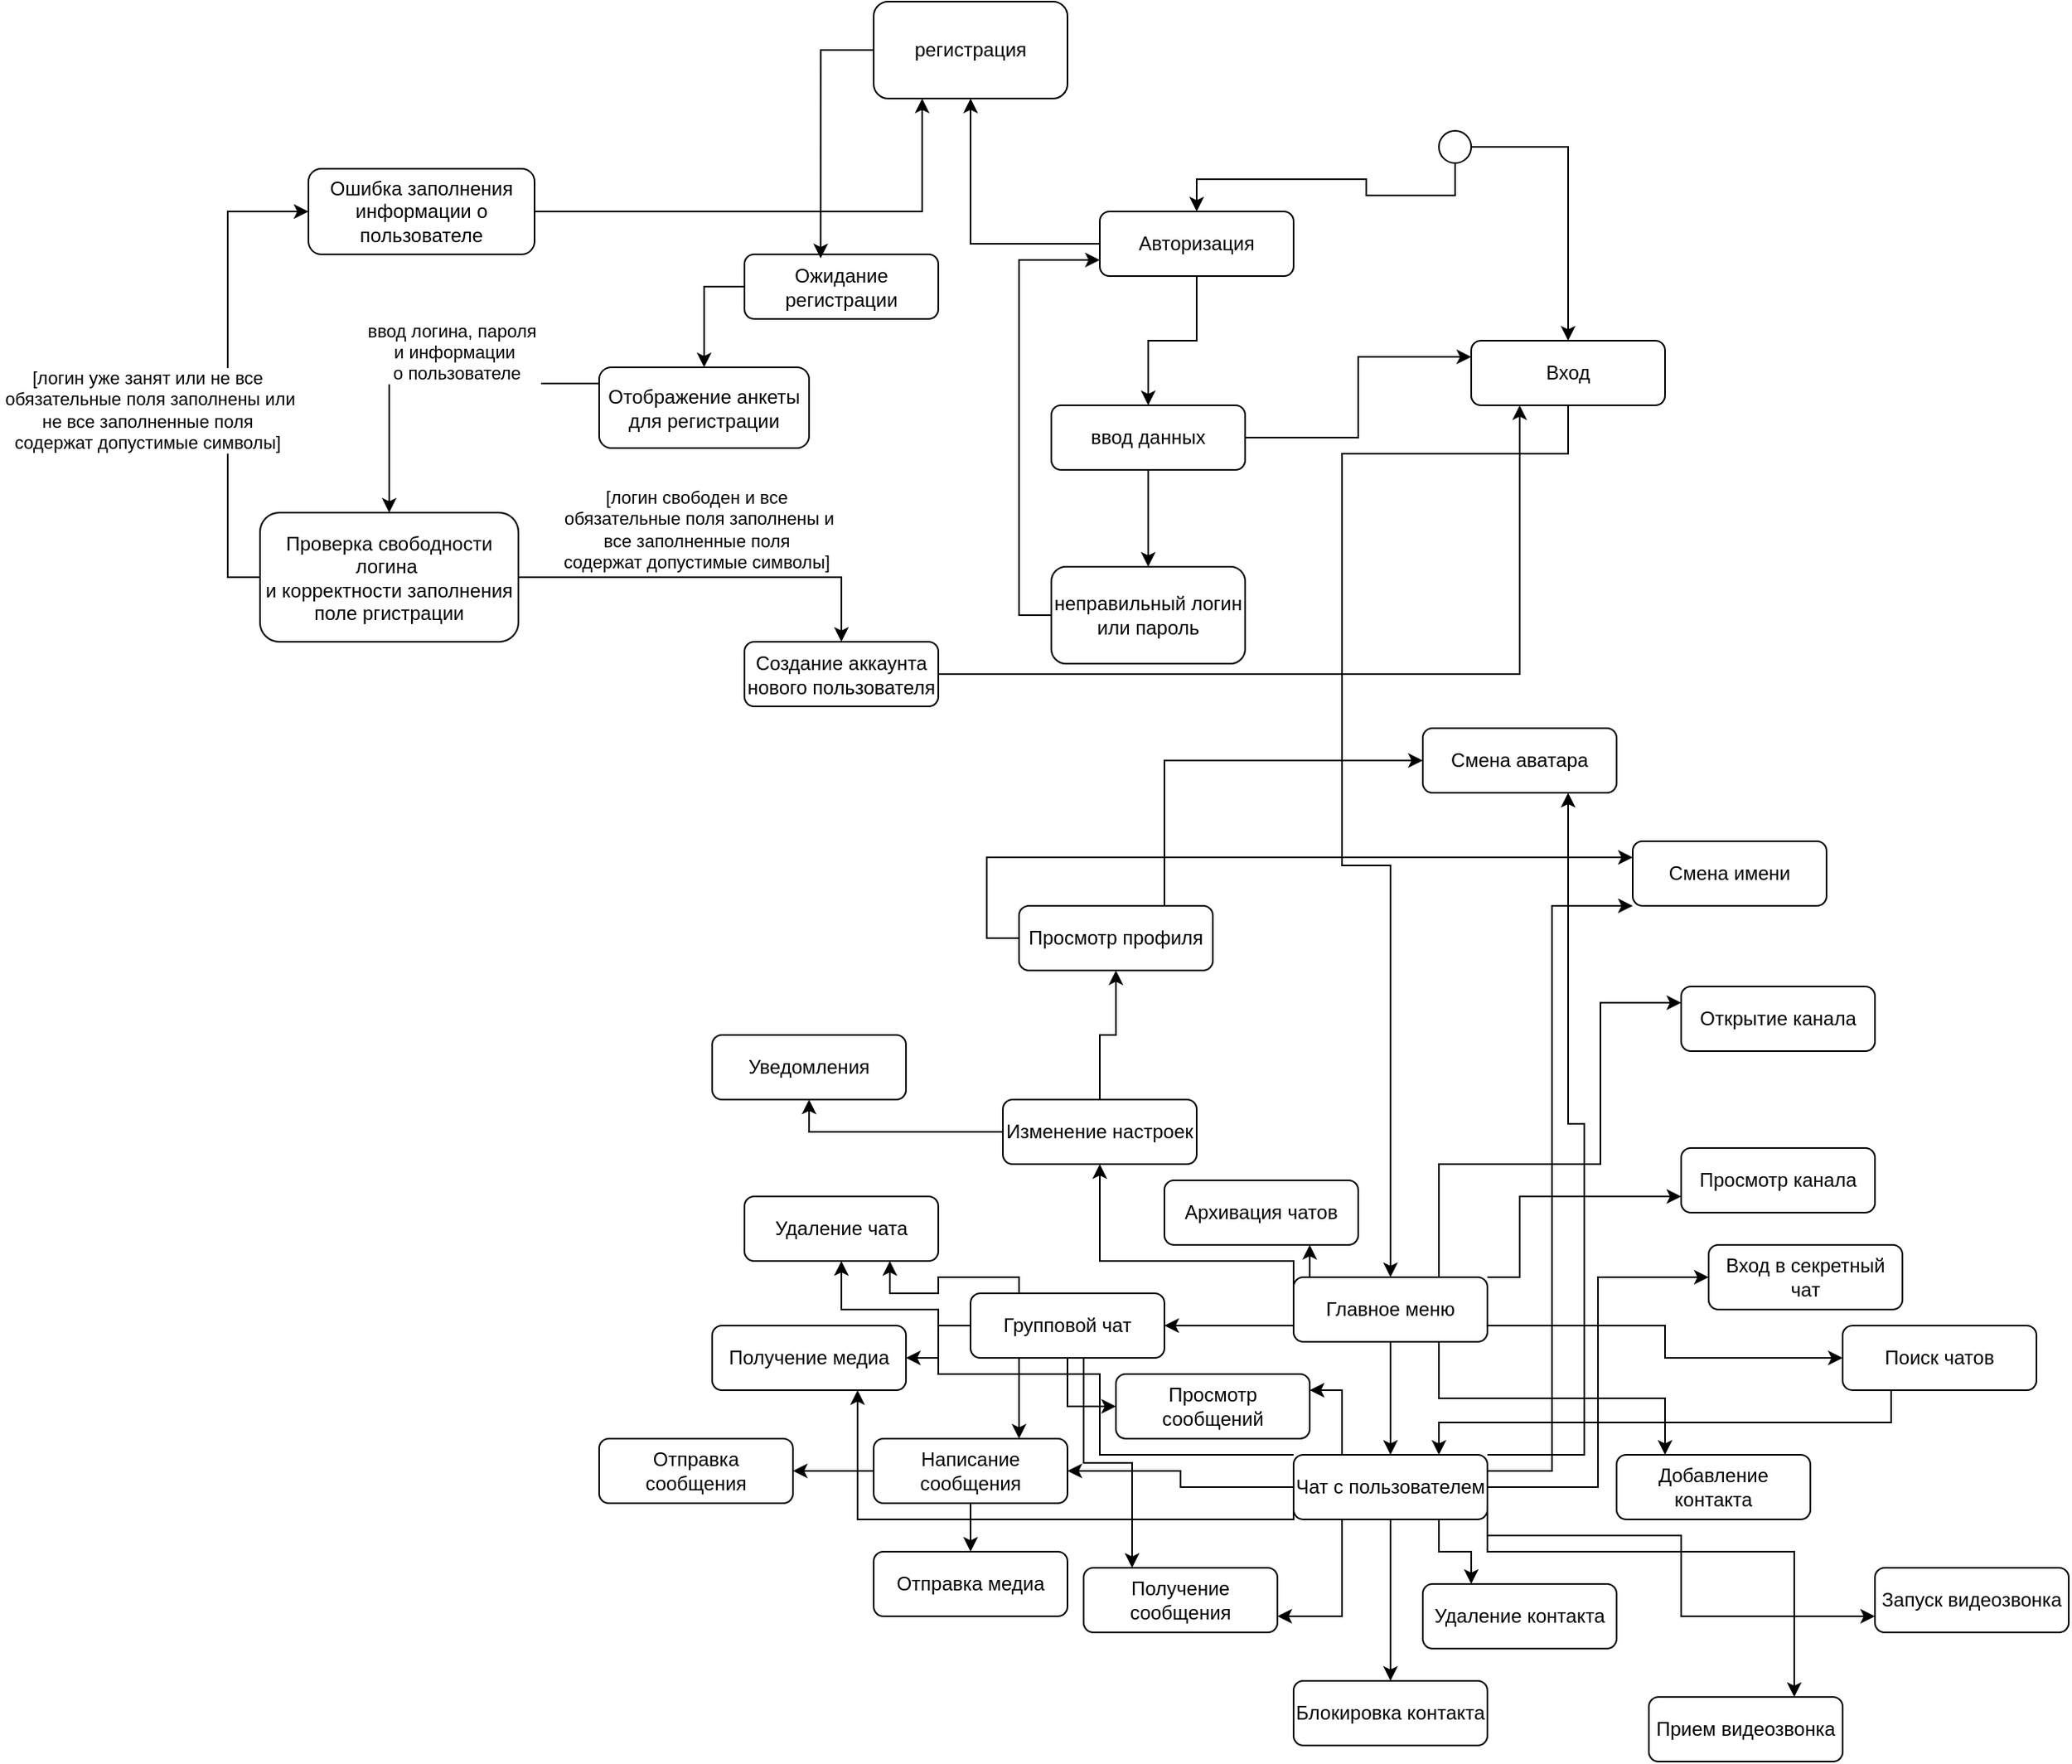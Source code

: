 <mxfile version="25.0.3">
  <diagram name="Страница — 1" id="PA1FpHa7CyeVZv5xUeTb">
    <mxGraphModel dx="2146" dy="1801" grid="1" gridSize="10" guides="1" tooltips="1" connect="1" arrows="1" fold="1" page="1" pageScale="1" pageWidth="827" pageHeight="1169" math="0" shadow="0">
      <root>
        <mxCell id="0" />
        <mxCell id="1" parent="0" />
        <mxCell id="g4gJaCcc2_7ngfMMN9H9-33" style="edgeStyle=orthogonalEdgeStyle;rounded=0;orthogonalLoop=1;jettySize=auto;html=1;exitX=0.5;exitY=1;exitDx=0;exitDy=0;" edge="1" parent="1" source="g4gJaCcc2_7ngfMMN9H9-1" target="g4gJaCcc2_7ngfMMN9H9-8">
          <mxGeometry relative="1" as="geometry" />
        </mxCell>
        <mxCell id="g4gJaCcc2_7ngfMMN9H9-74" style="edgeStyle=orthogonalEdgeStyle;rounded=0;orthogonalLoop=1;jettySize=auto;html=1;exitX=1;exitY=0.5;exitDx=0;exitDy=0;entryX=0.5;entryY=0;entryDx=0;entryDy=0;" edge="1" parent="1" source="g4gJaCcc2_7ngfMMN9H9-1" target="g4gJaCcc2_7ngfMMN9H9-75">
          <mxGeometry relative="1" as="geometry">
            <mxPoint x="610" y="-350" as="targetPoint" />
          </mxGeometry>
        </mxCell>
        <mxCell id="g4gJaCcc2_7ngfMMN9H9-1" value="" style="ellipse;whiteSpace=wrap;html=1;aspect=fixed;" vertex="1" parent="1">
          <mxGeometry x="540" y="-480" width="20" height="20" as="geometry" />
        </mxCell>
        <mxCell id="g4gJaCcc2_7ngfMMN9H9-35" style="edgeStyle=orthogonalEdgeStyle;rounded=0;orthogonalLoop=1;jettySize=auto;html=1;exitX=0.5;exitY=1;exitDx=0;exitDy=0;" edge="1" parent="1" source="g4gJaCcc2_7ngfMMN9H9-2" target="g4gJaCcc2_7ngfMMN9H9-7">
          <mxGeometry relative="1" as="geometry" />
        </mxCell>
        <mxCell id="g4gJaCcc2_7ngfMMN9H9-36" style="edgeStyle=orthogonalEdgeStyle;rounded=0;orthogonalLoop=1;jettySize=auto;html=1;exitX=1;exitY=0.75;exitDx=0;exitDy=0;entryX=0;entryY=0.5;entryDx=0;entryDy=0;" edge="1" parent="1" source="g4gJaCcc2_7ngfMMN9H9-2" target="g4gJaCcc2_7ngfMMN9H9-5">
          <mxGeometry relative="1" as="geometry" />
        </mxCell>
        <mxCell id="g4gJaCcc2_7ngfMMN9H9-37" style="edgeStyle=orthogonalEdgeStyle;rounded=0;orthogonalLoop=1;jettySize=auto;html=1;exitX=0;exitY=0.75;exitDx=0;exitDy=0;" edge="1" parent="1" source="g4gJaCcc2_7ngfMMN9H9-2" target="g4gJaCcc2_7ngfMMN9H9-3">
          <mxGeometry relative="1" as="geometry" />
        </mxCell>
        <mxCell id="g4gJaCcc2_7ngfMMN9H9-38" style="edgeStyle=orthogonalEdgeStyle;rounded=0;orthogonalLoop=1;jettySize=auto;html=1;exitX=0;exitY=0.25;exitDx=0;exitDy=0;entryX=0.5;entryY=1;entryDx=0;entryDy=0;" edge="1" parent="1" source="g4gJaCcc2_7ngfMMN9H9-2" target="g4gJaCcc2_7ngfMMN9H9-16">
          <mxGeometry relative="1" as="geometry">
            <Array as="points">
              <mxPoint x="450" y="220" />
              <mxPoint x="330" y="220" />
            </Array>
          </mxGeometry>
        </mxCell>
        <mxCell id="g4gJaCcc2_7ngfMMN9H9-39" style="edgeStyle=orthogonalEdgeStyle;rounded=0;orthogonalLoop=1;jettySize=auto;html=1;exitX=1;exitY=0;exitDx=0;exitDy=0;entryX=0;entryY=0.75;entryDx=0;entryDy=0;" edge="1" parent="1" source="g4gJaCcc2_7ngfMMN9H9-2" target="g4gJaCcc2_7ngfMMN9H9-27">
          <mxGeometry relative="1" as="geometry">
            <Array as="points">
              <mxPoint x="590" y="230" />
              <mxPoint x="590" y="180" />
            </Array>
          </mxGeometry>
        </mxCell>
        <mxCell id="g4gJaCcc2_7ngfMMN9H9-53" style="edgeStyle=orthogonalEdgeStyle;rounded=0;orthogonalLoop=1;jettySize=auto;html=1;exitX=0.75;exitY=1;exitDx=0;exitDy=0;entryX=0.25;entryY=0;entryDx=0;entryDy=0;" edge="1" parent="1" source="g4gJaCcc2_7ngfMMN9H9-2" target="g4gJaCcc2_7ngfMMN9H9-13">
          <mxGeometry relative="1" as="geometry" />
        </mxCell>
        <mxCell id="g4gJaCcc2_7ngfMMN9H9-58" style="edgeStyle=orthogonalEdgeStyle;rounded=0;orthogonalLoop=1;jettySize=auto;html=1;exitX=0.25;exitY=0;exitDx=0;exitDy=0;entryX=0.75;entryY=1;entryDx=0;entryDy=0;" edge="1" parent="1" source="g4gJaCcc2_7ngfMMN9H9-2" target="g4gJaCcc2_7ngfMMN9H9-18">
          <mxGeometry relative="1" as="geometry" />
        </mxCell>
        <mxCell id="g4gJaCcc2_7ngfMMN9H9-62" style="edgeStyle=orthogonalEdgeStyle;rounded=0;orthogonalLoop=1;jettySize=auto;html=1;exitX=0.75;exitY=0;exitDx=0;exitDy=0;entryX=0;entryY=0.25;entryDx=0;entryDy=0;" edge="1" parent="1" source="g4gJaCcc2_7ngfMMN9H9-2" target="g4gJaCcc2_7ngfMMN9H9-25">
          <mxGeometry relative="1" as="geometry">
            <Array as="points">
              <mxPoint x="540" y="160" />
              <mxPoint x="640" y="160" />
              <mxPoint x="640" y="60" />
            </Array>
          </mxGeometry>
        </mxCell>
        <mxCell id="g4gJaCcc2_7ngfMMN9H9-2" value="Главное меню" style="rounded=1;whiteSpace=wrap;html=1;" vertex="1" parent="1">
          <mxGeometry x="450" y="230" width="120" height="40" as="geometry" />
        </mxCell>
        <mxCell id="g4gJaCcc2_7ngfMMN9H9-42" style="edgeStyle=orthogonalEdgeStyle;rounded=0;orthogonalLoop=1;jettySize=auto;html=1;exitX=0.25;exitY=1;exitDx=0;exitDy=0;entryX=0.75;entryY=0;entryDx=0;entryDy=0;" edge="1" parent="1" source="g4gJaCcc2_7ngfMMN9H9-3" target="g4gJaCcc2_7ngfMMN9H9-6">
          <mxGeometry relative="1" as="geometry" />
        </mxCell>
        <mxCell id="g4gJaCcc2_7ngfMMN9H9-44" style="edgeStyle=orthogonalEdgeStyle;rounded=0;orthogonalLoop=1;jettySize=auto;html=1;exitX=0.5;exitY=1;exitDx=0;exitDy=0;entryX=0;entryY=0.5;entryDx=0;entryDy=0;" edge="1" parent="1" source="g4gJaCcc2_7ngfMMN9H9-3" target="g4gJaCcc2_7ngfMMN9H9-4">
          <mxGeometry relative="1" as="geometry" />
        </mxCell>
        <mxCell id="g4gJaCcc2_7ngfMMN9H9-48" style="edgeStyle=orthogonalEdgeStyle;rounded=0;orthogonalLoop=1;jettySize=auto;html=1;exitX=0.75;exitY=1;exitDx=0;exitDy=0;entryX=0.25;entryY=0;entryDx=0;entryDy=0;" edge="1" parent="1" source="g4gJaCcc2_7ngfMMN9H9-3" target="g4gJaCcc2_7ngfMMN9H9-10">
          <mxGeometry relative="1" as="geometry">
            <Array as="points">
              <mxPoint x="320" y="280" />
              <mxPoint x="320" y="345" />
              <mxPoint x="350" y="345" />
            </Array>
          </mxGeometry>
        </mxCell>
        <mxCell id="g4gJaCcc2_7ngfMMN9H9-50" style="edgeStyle=orthogonalEdgeStyle;rounded=0;orthogonalLoop=1;jettySize=auto;html=1;exitX=0;exitY=0.5;exitDx=0;exitDy=0;entryX=1;entryY=0.5;entryDx=0;entryDy=0;" edge="1" parent="1" source="g4gJaCcc2_7ngfMMN9H9-3" target="g4gJaCcc2_7ngfMMN9H9-12">
          <mxGeometry relative="1" as="geometry" />
        </mxCell>
        <mxCell id="g4gJaCcc2_7ngfMMN9H9-54" style="edgeStyle=orthogonalEdgeStyle;rounded=0;orthogonalLoop=1;jettySize=auto;html=1;exitX=0.25;exitY=0;exitDx=0;exitDy=0;entryX=0.75;entryY=1;entryDx=0;entryDy=0;" edge="1" parent="1" source="g4gJaCcc2_7ngfMMN9H9-3" target="g4gJaCcc2_7ngfMMN9H9-19">
          <mxGeometry relative="1" as="geometry">
            <Array as="points">
              <mxPoint x="280" y="230" />
              <mxPoint x="230" y="230" />
              <mxPoint x="230" y="240" />
              <mxPoint x="200" y="240" />
            </Array>
          </mxGeometry>
        </mxCell>
        <mxCell id="g4gJaCcc2_7ngfMMN9H9-3" value="Групповой чат" style="rounded=1;whiteSpace=wrap;html=1;" vertex="1" parent="1">
          <mxGeometry x="250" y="240" width="120" height="40" as="geometry" />
        </mxCell>
        <mxCell id="g4gJaCcc2_7ngfMMN9H9-4" value="Просмотр сообщений" style="rounded=1;whiteSpace=wrap;html=1;" vertex="1" parent="1">
          <mxGeometry x="340" y="290" width="120" height="40" as="geometry" />
        </mxCell>
        <mxCell id="g4gJaCcc2_7ngfMMN9H9-67" style="edgeStyle=orthogonalEdgeStyle;rounded=0;orthogonalLoop=1;jettySize=auto;html=1;exitX=0.25;exitY=1;exitDx=0;exitDy=0;entryX=0.75;entryY=0;entryDx=0;entryDy=0;" edge="1" parent="1" source="g4gJaCcc2_7ngfMMN9H9-5" target="g4gJaCcc2_7ngfMMN9H9-7">
          <mxGeometry relative="1" as="geometry" />
        </mxCell>
        <mxCell id="g4gJaCcc2_7ngfMMN9H9-5" value="Поиск чатов" style="rounded=1;whiteSpace=wrap;html=1;" vertex="1" parent="1">
          <mxGeometry x="790" y="260" width="120" height="40" as="geometry" />
        </mxCell>
        <mxCell id="g4gJaCcc2_7ngfMMN9H9-46" style="edgeStyle=orthogonalEdgeStyle;rounded=0;orthogonalLoop=1;jettySize=auto;html=1;exitX=0.5;exitY=1;exitDx=0;exitDy=0;entryX=0.5;entryY=0;entryDx=0;entryDy=0;" edge="1" parent="1" source="g4gJaCcc2_7ngfMMN9H9-6" target="g4gJaCcc2_7ngfMMN9H9-11">
          <mxGeometry relative="1" as="geometry" />
        </mxCell>
        <mxCell id="g4gJaCcc2_7ngfMMN9H9-47" style="edgeStyle=orthogonalEdgeStyle;rounded=0;orthogonalLoop=1;jettySize=auto;html=1;exitX=0;exitY=0.5;exitDx=0;exitDy=0;entryX=1;entryY=0.5;entryDx=0;entryDy=0;" edge="1" parent="1" source="g4gJaCcc2_7ngfMMN9H9-6" target="g4gJaCcc2_7ngfMMN9H9-9">
          <mxGeometry relative="1" as="geometry" />
        </mxCell>
        <mxCell id="g4gJaCcc2_7ngfMMN9H9-6" value="Написание сообщения" style="rounded=1;whiteSpace=wrap;html=1;" vertex="1" parent="1">
          <mxGeometry x="190" y="330" width="120" height="40" as="geometry" />
        </mxCell>
        <mxCell id="g4gJaCcc2_7ngfMMN9H9-43" style="edgeStyle=orthogonalEdgeStyle;rounded=0;orthogonalLoop=1;jettySize=auto;html=1;exitX=0;exitY=0.5;exitDx=0;exitDy=0;entryX=1;entryY=0.5;entryDx=0;entryDy=0;" edge="1" parent="1" source="g4gJaCcc2_7ngfMMN9H9-7" target="g4gJaCcc2_7ngfMMN9H9-6">
          <mxGeometry relative="1" as="geometry" />
        </mxCell>
        <mxCell id="g4gJaCcc2_7ngfMMN9H9-45" style="edgeStyle=orthogonalEdgeStyle;rounded=0;orthogonalLoop=1;jettySize=auto;html=1;exitX=0.25;exitY=0;exitDx=0;exitDy=0;entryX=1;entryY=0.25;entryDx=0;entryDy=0;" edge="1" parent="1" source="g4gJaCcc2_7ngfMMN9H9-7" target="g4gJaCcc2_7ngfMMN9H9-4">
          <mxGeometry relative="1" as="geometry" />
        </mxCell>
        <mxCell id="g4gJaCcc2_7ngfMMN9H9-49" style="edgeStyle=orthogonalEdgeStyle;rounded=0;orthogonalLoop=1;jettySize=auto;html=1;exitX=0.25;exitY=1;exitDx=0;exitDy=0;entryX=1;entryY=0.75;entryDx=0;entryDy=0;" edge="1" parent="1" source="g4gJaCcc2_7ngfMMN9H9-7" target="g4gJaCcc2_7ngfMMN9H9-10">
          <mxGeometry relative="1" as="geometry" />
        </mxCell>
        <mxCell id="g4gJaCcc2_7ngfMMN9H9-51" style="edgeStyle=orthogonalEdgeStyle;rounded=0;orthogonalLoop=1;jettySize=auto;html=1;exitX=0;exitY=0.75;exitDx=0;exitDy=0;entryX=0.75;entryY=1;entryDx=0;entryDy=0;" edge="1" parent="1" source="g4gJaCcc2_7ngfMMN9H9-7" target="g4gJaCcc2_7ngfMMN9H9-12">
          <mxGeometry relative="1" as="geometry">
            <Array as="points">
              <mxPoint x="450" y="380" />
              <mxPoint x="180" y="380" />
            </Array>
          </mxGeometry>
        </mxCell>
        <mxCell id="g4gJaCcc2_7ngfMMN9H9-52" style="edgeStyle=orthogonalEdgeStyle;rounded=0;orthogonalLoop=1;jettySize=auto;html=1;exitX=0.75;exitY=1;exitDx=0;exitDy=0;entryX=0.25;entryY=0;entryDx=0;entryDy=0;" edge="1" parent="1" source="g4gJaCcc2_7ngfMMN9H9-7" target="g4gJaCcc2_7ngfMMN9H9-14">
          <mxGeometry relative="1" as="geometry" />
        </mxCell>
        <mxCell id="g4gJaCcc2_7ngfMMN9H9-55" style="edgeStyle=orthogonalEdgeStyle;rounded=0;orthogonalLoop=1;jettySize=auto;html=1;exitX=0;exitY=0;exitDx=0;exitDy=0;entryX=0.5;entryY=1;entryDx=0;entryDy=0;" edge="1" parent="1" source="g4gJaCcc2_7ngfMMN9H9-7" target="g4gJaCcc2_7ngfMMN9H9-19">
          <mxGeometry relative="1" as="geometry">
            <Array as="points">
              <mxPoint x="330" y="340" />
              <mxPoint x="330" y="290" />
              <mxPoint x="230" y="290" />
              <mxPoint x="230" y="250" />
              <mxPoint x="170" y="250" />
            </Array>
          </mxGeometry>
        </mxCell>
        <mxCell id="g4gJaCcc2_7ngfMMN9H9-59" style="edgeStyle=orthogonalEdgeStyle;rounded=0;orthogonalLoop=1;jettySize=auto;html=1;exitX=0.5;exitY=1;exitDx=0;exitDy=0;entryX=0.5;entryY=0;entryDx=0;entryDy=0;" edge="1" parent="1" source="g4gJaCcc2_7ngfMMN9H9-7" target="g4gJaCcc2_7ngfMMN9H9-24">
          <mxGeometry relative="1" as="geometry" />
        </mxCell>
        <mxCell id="g4gJaCcc2_7ngfMMN9H9-61" style="edgeStyle=orthogonalEdgeStyle;rounded=0;orthogonalLoop=1;jettySize=auto;html=1;exitX=1;exitY=0.25;exitDx=0;exitDy=0;entryX=0;entryY=1;entryDx=0;entryDy=0;" edge="1" parent="1" source="g4gJaCcc2_7ngfMMN9H9-7" target="g4gJaCcc2_7ngfMMN9H9-23">
          <mxGeometry relative="1" as="geometry">
            <Array as="points">
              <mxPoint x="610" y="350" />
              <mxPoint x="610" />
            </Array>
          </mxGeometry>
        </mxCell>
        <mxCell id="g4gJaCcc2_7ngfMMN9H9-64" style="edgeStyle=orthogonalEdgeStyle;rounded=0;orthogonalLoop=1;jettySize=auto;html=1;exitX=1;exitY=0;exitDx=0;exitDy=0;entryX=0.75;entryY=1;entryDx=0;entryDy=0;" edge="1" parent="1" source="g4gJaCcc2_7ngfMMN9H9-7" target="g4gJaCcc2_7ngfMMN9H9-22">
          <mxGeometry relative="1" as="geometry">
            <Array as="points">
              <mxPoint x="630" y="340" />
              <mxPoint x="630" y="135" />
              <mxPoint x="620" y="135" />
            </Array>
          </mxGeometry>
        </mxCell>
        <mxCell id="g4gJaCcc2_7ngfMMN9H9-65" style="edgeStyle=orthogonalEdgeStyle;rounded=0;orthogonalLoop=1;jettySize=auto;html=1;exitX=1;exitY=1;exitDx=0;exitDy=0;entryX=0.75;entryY=0;entryDx=0;entryDy=0;" edge="1" parent="1" source="g4gJaCcc2_7ngfMMN9H9-7" target="g4gJaCcc2_7ngfMMN9H9-29">
          <mxGeometry relative="1" as="geometry">
            <Array as="points">
              <mxPoint x="570" y="400" />
              <mxPoint x="760" y="400" />
            </Array>
          </mxGeometry>
        </mxCell>
        <mxCell id="g4gJaCcc2_7ngfMMN9H9-66" style="edgeStyle=orthogonalEdgeStyle;rounded=0;orthogonalLoop=1;jettySize=auto;html=1;exitX=1;exitY=0.75;exitDx=0;exitDy=0;entryX=0;entryY=0.75;entryDx=0;entryDy=0;" edge="1" parent="1" source="g4gJaCcc2_7ngfMMN9H9-7" target="g4gJaCcc2_7ngfMMN9H9-28">
          <mxGeometry relative="1" as="geometry">
            <Array as="points">
              <mxPoint x="570" y="390" />
              <mxPoint x="690" y="390" />
              <mxPoint x="690" y="440" />
            </Array>
          </mxGeometry>
        </mxCell>
        <mxCell id="g4gJaCcc2_7ngfMMN9H9-68" style="edgeStyle=orthogonalEdgeStyle;rounded=0;orthogonalLoop=1;jettySize=auto;html=1;exitX=1;exitY=0.5;exitDx=0;exitDy=0;entryX=0;entryY=0.5;entryDx=0;entryDy=0;" edge="1" parent="1" source="g4gJaCcc2_7ngfMMN9H9-7" target="g4gJaCcc2_7ngfMMN9H9-30">
          <mxGeometry relative="1" as="geometry" />
        </mxCell>
        <mxCell id="g4gJaCcc2_7ngfMMN9H9-7" value="Чат с пользователем" style="rounded=1;whiteSpace=wrap;html=1;" vertex="1" parent="1">
          <mxGeometry x="450" y="340" width="120" height="40" as="geometry" />
        </mxCell>
        <mxCell id="g4gJaCcc2_7ngfMMN9H9-72" style="edgeStyle=orthogonalEdgeStyle;rounded=0;orthogonalLoop=1;jettySize=auto;html=1;exitX=0.5;exitY=1;exitDx=0;exitDy=0;entryX=0.5;entryY=0;entryDx=0;entryDy=0;" edge="1" parent="1" source="g4gJaCcc2_7ngfMMN9H9-8" target="g4gJaCcc2_7ngfMMN9H9-73">
          <mxGeometry relative="1" as="geometry">
            <mxPoint x="390" y="-320" as="targetPoint" />
          </mxGeometry>
        </mxCell>
        <mxCell id="g4gJaCcc2_7ngfMMN9H9-91" style="edgeStyle=orthogonalEdgeStyle;rounded=0;orthogonalLoop=1;jettySize=auto;html=1;exitX=0;exitY=0.5;exitDx=0;exitDy=0;entryX=0.5;entryY=1;entryDx=0;entryDy=0;" edge="1" parent="1" source="g4gJaCcc2_7ngfMMN9H9-8" target="g4gJaCcc2_7ngfMMN9H9-93">
          <mxGeometry relative="1" as="geometry">
            <mxPoint x="240" y="-450" as="targetPoint" />
          </mxGeometry>
        </mxCell>
        <mxCell id="g4gJaCcc2_7ngfMMN9H9-8" value="Авторизация" style="rounded=1;whiteSpace=wrap;html=1;" vertex="1" parent="1">
          <mxGeometry x="330" y="-430" width="120" height="40" as="geometry" />
        </mxCell>
        <mxCell id="g4gJaCcc2_7ngfMMN9H9-9" value="Отправка сообщения" style="rounded=1;whiteSpace=wrap;html=1;" vertex="1" parent="1">
          <mxGeometry x="20" y="330" width="120" height="40" as="geometry" />
        </mxCell>
        <mxCell id="g4gJaCcc2_7ngfMMN9H9-10" value="Получение сообщения" style="rounded=1;whiteSpace=wrap;html=1;" vertex="1" parent="1">
          <mxGeometry x="320" y="410" width="120" height="40" as="geometry" />
        </mxCell>
        <mxCell id="g4gJaCcc2_7ngfMMN9H9-11" value="Отправка медиа" style="rounded=1;whiteSpace=wrap;html=1;" vertex="1" parent="1">
          <mxGeometry x="190" y="400" width="120" height="40" as="geometry" />
        </mxCell>
        <mxCell id="g4gJaCcc2_7ngfMMN9H9-12" value="Получение медиа" style="rounded=1;whiteSpace=wrap;html=1;" vertex="1" parent="1">
          <mxGeometry x="90" y="260" width="120" height="40" as="geometry" />
        </mxCell>
        <mxCell id="g4gJaCcc2_7ngfMMN9H9-13" value="Добавление контакта" style="rounded=1;whiteSpace=wrap;html=1;" vertex="1" parent="1">
          <mxGeometry x="650" y="340" width="120" height="40" as="geometry" />
        </mxCell>
        <mxCell id="g4gJaCcc2_7ngfMMN9H9-14" value="Удаление контакта" style="rounded=1;whiteSpace=wrap;html=1;" vertex="1" parent="1">
          <mxGeometry x="530" y="420" width="120" height="40" as="geometry" />
        </mxCell>
        <mxCell id="g4gJaCcc2_7ngfMMN9H9-56" style="edgeStyle=orthogonalEdgeStyle;rounded=0;orthogonalLoop=1;jettySize=auto;html=1;exitX=0;exitY=0.5;exitDx=0;exitDy=0;entryX=0.5;entryY=1;entryDx=0;entryDy=0;" edge="1" parent="1" source="g4gJaCcc2_7ngfMMN9H9-16" target="g4gJaCcc2_7ngfMMN9H9-17">
          <mxGeometry relative="1" as="geometry" />
        </mxCell>
        <mxCell id="g4gJaCcc2_7ngfMMN9H9-57" style="edgeStyle=orthogonalEdgeStyle;rounded=0;orthogonalLoop=1;jettySize=auto;html=1;exitX=0.5;exitY=0;exitDx=0;exitDy=0;entryX=0.5;entryY=1;entryDx=0;entryDy=0;" edge="1" parent="1" source="g4gJaCcc2_7ngfMMN9H9-16" target="g4gJaCcc2_7ngfMMN9H9-20">
          <mxGeometry relative="1" as="geometry" />
        </mxCell>
        <mxCell id="g4gJaCcc2_7ngfMMN9H9-16" value="Изменение настроек" style="rounded=1;whiteSpace=wrap;html=1;" vertex="1" parent="1">
          <mxGeometry x="270" y="120" width="120" height="40" as="geometry" />
        </mxCell>
        <mxCell id="g4gJaCcc2_7ngfMMN9H9-17" value="Уведомления" style="rounded=1;whiteSpace=wrap;html=1;" vertex="1" parent="1">
          <mxGeometry x="90" y="80" width="120" height="40" as="geometry" />
        </mxCell>
        <mxCell id="g4gJaCcc2_7ngfMMN9H9-18" value="Архивация чатов" style="rounded=1;whiteSpace=wrap;html=1;" vertex="1" parent="1">
          <mxGeometry x="370" y="170" width="120" height="40" as="geometry" />
        </mxCell>
        <mxCell id="g4gJaCcc2_7ngfMMN9H9-19" value="Удаление чата" style="rounded=1;whiteSpace=wrap;html=1;" vertex="1" parent="1">
          <mxGeometry x="110" y="180" width="120" height="40" as="geometry" />
        </mxCell>
        <mxCell id="g4gJaCcc2_7ngfMMN9H9-60" style="edgeStyle=orthogonalEdgeStyle;rounded=0;orthogonalLoop=1;jettySize=auto;html=1;exitX=0;exitY=0.5;exitDx=0;exitDy=0;entryX=0;entryY=0.25;entryDx=0;entryDy=0;" edge="1" parent="1" source="g4gJaCcc2_7ngfMMN9H9-20" target="g4gJaCcc2_7ngfMMN9H9-23">
          <mxGeometry relative="1" as="geometry" />
        </mxCell>
        <mxCell id="g4gJaCcc2_7ngfMMN9H9-63" style="edgeStyle=orthogonalEdgeStyle;rounded=0;orthogonalLoop=1;jettySize=auto;html=1;exitX=0.75;exitY=0;exitDx=0;exitDy=0;entryX=0;entryY=0.5;entryDx=0;entryDy=0;" edge="1" parent="1" source="g4gJaCcc2_7ngfMMN9H9-20" target="g4gJaCcc2_7ngfMMN9H9-22">
          <mxGeometry relative="1" as="geometry" />
        </mxCell>
        <mxCell id="g4gJaCcc2_7ngfMMN9H9-20" value="Просмотр профиля" style="rounded=1;whiteSpace=wrap;html=1;" vertex="1" parent="1">
          <mxGeometry x="280" width="120" height="40" as="geometry" />
        </mxCell>
        <mxCell id="g4gJaCcc2_7ngfMMN9H9-22" value="Смена аватара" style="rounded=1;whiteSpace=wrap;html=1;" vertex="1" parent="1">
          <mxGeometry x="530" y="-110" width="120" height="40" as="geometry" />
        </mxCell>
        <mxCell id="g4gJaCcc2_7ngfMMN9H9-23" value="Смена имени" style="rounded=1;whiteSpace=wrap;html=1;" vertex="1" parent="1">
          <mxGeometry x="660" y="-40" width="120" height="40" as="geometry" />
        </mxCell>
        <mxCell id="g4gJaCcc2_7ngfMMN9H9-24" value="Блокировка контакта" style="rounded=1;whiteSpace=wrap;html=1;" vertex="1" parent="1">
          <mxGeometry x="450" y="480" width="120" height="40" as="geometry" />
        </mxCell>
        <mxCell id="g4gJaCcc2_7ngfMMN9H9-25" value="Открытие канала" style="rounded=1;whiteSpace=wrap;html=1;" vertex="1" parent="1">
          <mxGeometry x="690" y="50" width="120" height="40" as="geometry" />
        </mxCell>
        <mxCell id="g4gJaCcc2_7ngfMMN9H9-27" value="Просмотр канала" style="rounded=1;whiteSpace=wrap;html=1;" vertex="1" parent="1">
          <mxGeometry x="690" y="150" width="120" height="40" as="geometry" />
        </mxCell>
        <mxCell id="g4gJaCcc2_7ngfMMN9H9-28" value="Запуск видеозвонка" style="rounded=1;whiteSpace=wrap;html=1;" vertex="1" parent="1">
          <mxGeometry x="810" y="410" width="120" height="40" as="geometry" />
        </mxCell>
        <mxCell id="g4gJaCcc2_7ngfMMN9H9-29" value="Прием видеозвонка" style="rounded=1;whiteSpace=wrap;html=1;" vertex="1" parent="1">
          <mxGeometry x="670" y="490" width="120" height="40" as="geometry" />
        </mxCell>
        <mxCell id="g4gJaCcc2_7ngfMMN9H9-30" value="Вход в секретный чат" style="rounded=1;whiteSpace=wrap;html=1;" vertex="1" parent="1">
          <mxGeometry x="707" y="210" width="120" height="40" as="geometry" />
        </mxCell>
        <mxCell id="g4gJaCcc2_7ngfMMN9H9-78" value="" style="edgeStyle=orthogonalEdgeStyle;rounded=0;orthogonalLoop=1;jettySize=auto;html=1;entryX=0.5;entryY=0;entryDx=0;entryDy=0;" edge="1" parent="1" source="g4gJaCcc2_7ngfMMN9H9-73" target="g4gJaCcc2_7ngfMMN9H9-100">
          <mxGeometry relative="1" as="geometry">
            <mxPoint x="360" y="-200" as="targetPoint" />
          </mxGeometry>
        </mxCell>
        <mxCell id="g4gJaCcc2_7ngfMMN9H9-98" style="edgeStyle=orthogonalEdgeStyle;rounded=0;orthogonalLoop=1;jettySize=auto;html=1;exitX=1;exitY=0.5;exitDx=0;exitDy=0;entryX=0;entryY=0.25;entryDx=0;entryDy=0;" edge="1" parent="1" source="g4gJaCcc2_7ngfMMN9H9-73" target="g4gJaCcc2_7ngfMMN9H9-75">
          <mxGeometry relative="1" as="geometry" />
        </mxCell>
        <mxCell id="g4gJaCcc2_7ngfMMN9H9-73" value="ввод данных" style="rounded=1;whiteSpace=wrap;html=1;" vertex="1" parent="1">
          <mxGeometry x="300" y="-310" width="120" height="40" as="geometry" />
        </mxCell>
        <mxCell id="g4gJaCcc2_7ngfMMN9H9-76" style="edgeStyle=orthogonalEdgeStyle;rounded=0;orthogonalLoop=1;jettySize=auto;html=1;exitX=0.5;exitY=1;exitDx=0;exitDy=0;entryX=0.5;entryY=0;entryDx=0;entryDy=0;" edge="1" parent="1" source="g4gJaCcc2_7ngfMMN9H9-75" target="g4gJaCcc2_7ngfMMN9H9-2">
          <mxGeometry relative="1" as="geometry">
            <Array as="points">
              <mxPoint x="480" y="-280" />
              <mxPoint x="480" y="-25" />
              <mxPoint x="510" y="-25" />
            </Array>
          </mxGeometry>
        </mxCell>
        <mxCell id="g4gJaCcc2_7ngfMMN9H9-75" value="Вход" style="rounded=1;whiteSpace=wrap;html=1;" vertex="1" parent="1">
          <mxGeometry x="560" y="-350" width="120" height="40" as="geometry" />
        </mxCell>
        <mxCell id="g4gJaCcc2_7ngfMMN9H9-79" style="edgeStyle=orthogonalEdgeStyle;rounded=0;orthogonalLoop=1;jettySize=auto;html=1;entryX=0.5;entryY=0;entryDx=0;entryDy=0;exitX=0;exitY=0.5;exitDx=0;exitDy=0;" edge="1" parent="1" source="g4gJaCcc2_7ngfMMN9H9-88" target="g4gJaCcc2_7ngfMMN9H9-86">
          <mxGeometry relative="1" as="geometry">
            <Array as="points">
              <mxPoint x="20" y="-323.5" />
              <mxPoint x="-110" y="-323.5" />
            </Array>
          </mxGeometry>
        </mxCell>
        <mxCell id="g4gJaCcc2_7ngfMMN9H9-80" value="ввод логина, пароля&amp;nbsp;&lt;div&gt;и информации&lt;/div&gt;&lt;div&gt;&amp;nbsp;о пользователе&lt;/div&gt;" style="edgeLabel;html=1;align=center;verticalAlign=middle;resizable=0;points=[];" vertex="1" connectable="0" parent="g4gJaCcc2_7ngfMMN9H9-79">
          <mxGeometry x="-0.113" y="4" relative="1" as="geometry">
            <mxPoint x="-5" y="-24" as="offset" />
          </mxGeometry>
        </mxCell>
        <mxCell id="g4gJaCcc2_7ngfMMN9H9-95" style="edgeStyle=orthogonalEdgeStyle;rounded=0;orthogonalLoop=1;jettySize=auto;html=1;exitX=0;exitY=0.5;exitDx=0;exitDy=0;entryX=0.5;entryY=0;entryDx=0;entryDy=0;" edge="1" parent="1" source="g4gJaCcc2_7ngfMMN9H9-81" target="g4gJaCcc2_7ngfMMN9H9-88">
          <mxGeometry relative="1" as="geometry" />
        </mxCell>
        <mxCell id="g4gJaCcc2_7ngfMMN9H9-81" value="Ожидание регистрации" style="rounded=1;whiteSpace=wrap;html=1;" vertex="1" parent="1">
          <mxGeometry x="110" y="-403.5" width="120" height="40" as="geometry" />
        </mxCell>
        <mxCell id="g4gJaCcc2_7ngfMMN9H9-82" style="edgeStyle=orthogonalEdgeStyle;rounded=0;orthogonalLoop=1;jettySize=auto;html=1;entryX=0.5;entryY=0;entryDx=0;entryDy=0;" edge="1" parent="1" source="g4gJaCcc2_7ngfMMN9H9-86" target="g4gJaCcc2_7ngfMMN9H9-87">
          <mxGeometry relative="1" as="geometry" />
        </mxCell>
        <mxCell id="g4gJaCcc2_7ngfMMN9H9-83" value="&lt;span style=&quot;color: rgba(0, 0, 0, 0); font-family: monospace; font-size: 0px; text-align: start; background-color: rgb(251, 251, 251);&quot;&gt;%3CmxGraphModel%3E%3Croot%3E%3CmxCell%20id%3D%220%22%2F%3E%3CmxCell%20id%3D%221%22%20parent%3D%220%22%2F%3E%3CmxCell%20id%3D%222%22%20value%3D%22%5B%D0%BB%D0%BE%D0%B3%D0%B8%D0%BD%20%D1%83%D0%B6%D0%B5%20%D0%B7%D0%B0%D0%BD%D1%8F%D1%82%20%D0%B8%D0%BB%D0%B8%20%D0%BD%D0%B5%20%D0%B2%D1%81%D0%B5%26lt%3Bdiv%26gt%3B%26amp%3Bnbsp%3B%D0%BE%D0%B1%D1%8F%D0%B7%D0%B0%D1%82%D0%B5%D0%BB%D1%8C%D0%BD%D1%8B%D0%B5%20%D0%BF%D0%BE%D0%BB%D1%8F%20%D0%B7%D0%B0%D0%BF%D0%BE%D0%BB%D0%BD%D0%B5%D0%BD%D1%8B%20%D0%B8%D0%BB%D0%B8%26lt%3B%2Fdiv%26gt%3B%26lt%3Bdiv%26gt%3B%26amp%3Bnbsp%3B%D0%BD%D0%B5%20%D0%B2%D1%81%D0%B5%20%D0%B7%D0%B0%D0%BF%D0%BE%D0%BB%D0%BD%D0%B5%D0%BD%D0%BD%D1%8B%D0%B5%20%D0%BF%D0%BE%D0%BB%D1%8F%26amp%3Bnbsp%3B%26lt%3B%2Fdiv%26gt%3B%26lt%3Bdiv%26gt%3B%D1%81%D0%BE%D0%B4%D0%B5%D1%80%D0%B6%D0%B0%D1%82%20%D0%B4%D0%BE%D0%BF%D1%83%D1%81%D1%82%D0%B8%D0%BC%D1%8B%D0%B5%20%D1%81%D0%B8%D0%BC%D0%B2%D0%BE%D0%BB%D1%8B%5D%26lt%3B%2Fdiv%26gt%3B%22%20style%3D%22edgeLabel%3Bhtml%3D1%3Balign%3Dcenter%3BverticalAlign%3Dmiddle%3Bresizable%3D0%3Bpoints%3D%5B%5D%3B%22%20vertex%3D%221%22%20connectable%3D%220%22%20parent%3D%221%22%3E%3CmxGeometry%20x%3D%22-190%22%20y%3D%22175.4%22%20as%3D%22geometry%22%2F%3E%3C%2FmxCell%3E%3C%2Froot%3E%3C%2FmxGraphModel%3E&lt;/span&gt;" style="edgeLabel;html=1;align=center;verticalAlign=middle;resizable=0;points=[];" vertex="1" connectable="0" parent="g4gJaCcc2_7ngfMMN9H9-82">
          <mxGeometry x="-0.092" y="-2" relative="1" as="geometry">
            <mxPoint x="-28" y="3" as="offset" />
          </mxGeometry>
        </mxCell>
        <mxCell id="g4gJaCcc2_7ngfMMN9H9-84" style="edgeStyle=orthogonalEdgeStyle;rounded=0;orthogonalLoop=1;jettySize=auto;html=1;exitX=0;exitY=0.5;exitDx=0;exitDy=0;entryX=0;entryY=0.5;entryDx=0;entryDy=0;" edge="1" parent="1" source="g4gJaCcc2_7ngfMMN9H9-86" target="g4gJaCcc2_7ngfMMN9H9-89">
          <mxGeometry relative="1" as="geometry" />
        </mxCell>
        <mxCell id="g4gJaCcc2_7ngfMMN9H9-85" value="[логин уже занят или не все&lt;div&gt;&amp;nbsp;обязательные поля заполнены или&lt;/div&gt;&lt;div&gt;&amp;nbsp;не все заполненные поля&amp;nbsp;&lt;/div&gt;&lt;div&gt;содержат допустимые символы]&lt;/div&gt;" style="edgeLabel;html=1;align=center;verticalAlign=middle;resizable=0;points=[];" vertex="1" connectable="0" parent="g4gJaCcc2_7ngfMMN9H9-84">
          <mxGeometry x="0.067" y="-3" relative="1" as="geometry">
            <mxPoint x="-53" y="34" as="offset" />
          </mxGeometry>
        </mxCell>
        <mxCell id="g4gJaCcc2_7ngfMMN9H9-86" value="Проверка свободности логина&amp;nbsp;&lt;div&gt;и корректности заполнения поле ргистрации&lt;/div&gt;" style="rounded=1;whiteSpace=wrap;html=1;" vertex="1" parent="1">
          <mxGeometry x="-190" y="-243.5" width="160" height="80" as="geometry" />
        </mxCell>
        <mxCell id="g4gJaCcc2_7ngfMMN9H9-96" style="edgeStyle=orthogonalEdgeStyle;rounded=0;orthogonalLoop=1;jettySize=auto;html=1;exitX=1;exitY=0.5;exitDx=0;exitDy=0;entryX=0.25;entryY=1;entryDx=0;entryDy=0;" edge="1" parent="1" source="g4gJaCcc2_7ngfMMN9H9-87" target="g4gJaCcc2_7ngfMMN9H9-75">
          <mxGeometry relative="1" as="geometry" />
        </mxCell>
        <mxCell id="g4gJaCcc2_7ngfMMN9H9-87" value="Создание аккаунта нового пользователя" style="rounded=1;whiteSpace=wrap;html=1;" vertex="1" parent="1">
          <mxGeometry x="110" y="-163.5" width="120" height="40" as="geometry" />
        </mxCell>
        <mxCell id="g4gJaCcc2_7ngfMMN9H9-88" value="Отображение анкеты для регистрации" style="rounded=1;whiteSpace=wrap;html=1;" vertex="1" parent="1">
          <mxGeometry x="20" y="-333.5" width="130" height="50" as="geometry" />
        </mxCell>
        <mxCell id="g4gJaCcc2_7ngfMMN9H9-97" style="edgeStyle=orthogonalEdgeStyle;rounded=0;orthogonalLoop=1;jettySize=auto;html=1;exitX=1;exitY=0.5;exitDx=0;exitDy=0;entryX=0.25;entryY=1;entryDx=0;entryDy=0;" edge="1" parent="1" source="g4gJaCcc2_7ngfMMN9H9-89" target="g4gJaCcc2_7ngfMMN9H9-93">
          <mxGeometry relative="1" as="geometry" />
        </mxCell>
        <mxCell id="g4gJaCcc2_7ngfMMN9H9-89" value="Ошибка заполнения информации о пользователе" style="rounded=1;whiteSpace=wrap;html=1;" vertex="1" parent="1">
          <mxGeometry x="-160" y="-456.5" width="140" height="53" as="geometry" />
        </mxCell>
        <mxCell id="g4gJaCcc2_7ngfMMN9H9-90" value="[логин свободен и все&lt;div&gt;&amp;nbsp;обязательные поля заполнены и&lt;/div&gt;&lt;div&gt;&amp;nbsp;все заполненные поля&amp;nbsp;&lt;/div&gt;&lt;div&gt;содержат допустимые символы]&lt;/div&gt;" style="edgeLabel;html=1;align=center;verticalAlign=middle;resizable=0;points=[];" vertex="1" connectable="0" parent="1">
          <mxGeometry x="80" y="-233.5" as="geometry" />
        </mxCell>
        <mxCell id="g4gJaCcc2_7ngfMMN9H9-93" value="регистрация" style="rounded=1;whiteSpace=wrap;html=1;" vertex="1" parent="1">
          <mxGeometry x="190" y="-560" width="120" height="60" as="geometry" />
        </mxCell>
        <mxCell id="g4gJaCcc2_7ngfMMN9H9-94" style="edgeStyle=orthogonalEdgeStyle;rounded=0;orthogonalLoop=1;jettySize=auto;html=1;exitX=0;exitY=0.5;exitDx=0;exitDy=0;entryX=0.393;entryY=0.062;entryDx=0;entryDy=0;entryPerimeter=0;" edge="1" parent="1" source="g4gJaCcc2_7ngfMMN9H9-93" target="g4gJaCcc2_7ngfMMN9H9-81">
          <mxGeometry relative="1" as="geometry" />
        </mxCell>
        <mxCell id="g4gJaCcc2_7ngfMMN9H9-101" style="edgeStyle=orthogonalEdgeStyle;rounded=0;orthogonalLoop=1;jettySize=auto;html=1;exitX=0;exitY=0.5;exitDx=0;exitDy=0;entryX=0;entryY=0.75;entryDx=0;entryDy=0;" edge="1" parent="1" source="g4gJaCcc2_7ngfMMN9H9-100" target="g4gJaCcc2_7ngfMMN9H9-8">
          <mxGeometry relative="1" as="geometry" />
        </mxCell>
        <mxCell id="g4gJaCcc2_7ngfMMN9H9-100" value="неправильный логин или пароль" style="rounded=1;whiteSpace=wrap;html=1;" vertex="1" parent="1">
          <mxGeometry x="300" y="-210" width="120" height="60" as="geometry" />
        </mxCell>
      </root>
    </mxGraphModel>
  </diagram>
</mxfile>
